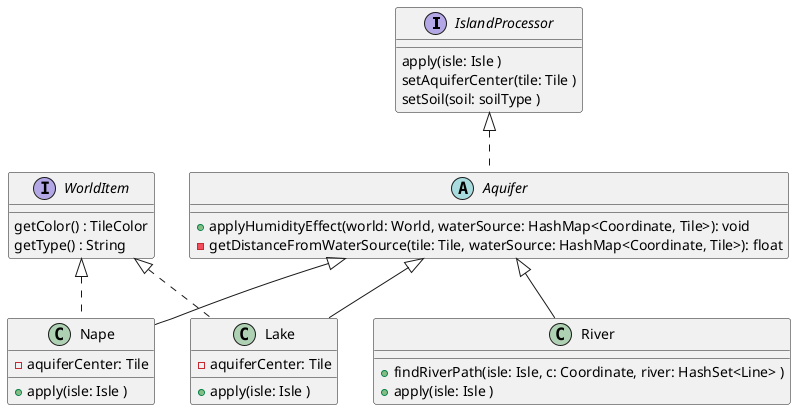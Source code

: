 @startuml

interface IslandProcessor {

    apply(isle: Isle )
    setAquiferCenter(tile: Tile )
    setSoil(soil: soilType )
}

interface WorldItem {
    getColor() : TileColor
    getType() : String
}


''' Aquifer '''

abstract class Aquifer {
        + applyHumidityEffect(world: World, waterSource: HashMap<Coordinate, Tile>): void
        - getDistanceFromWaterSource(tile: Tile, waterSource: HashMap<Coordinate, Tile>): float
}

class Lake{
    - aquiferCenter: Tile
    +  apply(isle: Isle )
}

class Nape{
    - aquiferCenter: Tile
    +  apply(isle: Isle )
}

class River{
    + findRiverPath(isle: Isle, c: Coordinate, river: HashSet<Line> )
    +  apply(isle: Isle )
}

class Lake extends Aquifer
class Nape extends Aquifer
class River extends Aquifer

abstract class Aquifer implements IslandProcessor
class Lake implements WorldItem
class Nape implements WorldItem

@enduml
